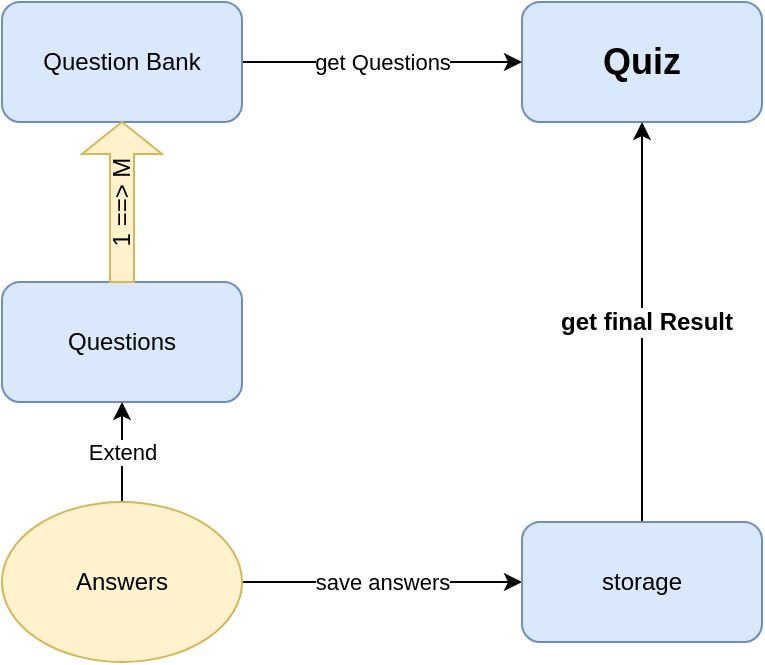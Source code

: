 <mxfile>
    <diagram id="vlVYLwcPZozrbz_n6LVa" name="Page-1">
        <mxGraphModel dx="1044" dy="475" grid="1" gridSize="10" guides="1" tooltips="1" connect="1" arrows="1" fold="1" page="1" pageScale="1" pageWidth="850" pageHeight="1100" math="0" shadow="0">
            <root>
                <mxCell id="0"/>
                <mxCell id="1" parent="0"/>
                <mxCell id="2" value="&lt;b&gt;&lt;font style=&quot;font-size: 18px;&quot;&gt;Quiz&lt;/font&gt;&lt;/b&gt;" style="rounded=1;whiteSpace=wrap;html=1;fillColor=#dae8fc;strokeColor=#6c8ebf;" vertex="1" parent="1">
                    <mxGeometry x="495" y="200" width="120" height="60" as="geometry"/>
                </mxCell>
                <mxCell id="3" value="Questions" style="rounded=1;whiteSpace=wrap;html=1;fillColor=#dae8fc;strokeColor=#6c8ebf;" vertex="1" parent="1">
                    <mxGeometry x="235" y="340" width="120" height="60" as="geometry"/>
                </mxCell>
                <mxCell id="6" value="Extend" style="edgeStyle=none;html=1;entryX=0.5;entryY=1;entryDx=0;entryDy=0;" edge="1" parent="1" source="5" target="3">
                    <mxGeometry relative="1" as="geometry"/>
                </mxCell>
                <mxCell id="23" value="&lt;b&gt;&lt;font style=&quot;font-size: 12px;&quot;&gt;get final Result&lt;/font&gt;&lt;/b&gt;" style="edgeStyle=none;html=1;entryX=0.5;entryY=1;entryDx=0;entryDy=0;exitX=0.5;exitY=0;exitDx=0;exitDy=0;" edge="1" parent="1" source="18" target="2">
                    <mxGeometry x="0.005" y="-2" relative="1" as="geometry">
                        <Array as="points"/>
                        <mxPoint as="offset"/>
                    </mxGeometry>
                </mxCell>
                <mxCell id="24" value="save answers" style="edgeStyle=none;html=1;exitX=1;exitY=0.5;exitDx=0;exitDy=0;entryX=0;entryY=0.5;entryDx=0;entryDy=0;" edge="1" parent="1" source="5" target="18">
                    <mxGeometry relative="1" as="geometry"/>
                </mxCell>
                <mxCell id="5" value="Answers" style="ellipse;whiteSpace=wrap;html=1;fillColor=#fff2cc;strokeColor=#d6b656;" vertex="1" parent="1">
                    <mxGeometry x="235" y="450" width="120" height="80" as="geometry"/>
                </mxCell>
                <mxCell id="20" value="get Questions" style="edgeStyle=none;html=1;exitX=1;exitY=0.5;exitDx=0;exitDy=0;entryX=0;entryY=0.5;entryDx=0;entryDy=0;" edge="1" parent="1" source="7" target="2">
                    <mxGeometry relative="1" as="geometry"/>
                </mxCell>
                <mxCell id="7" value="Question Bank" style="rounded=1;whiteSpace=wrap;html=1;fillColor=#dae8fc;strokeColor=#6c8ebf;" vertex="1" parent="1">
                    <mxGeometry x="235" y="200" width="120" height="60" as="geometry"/>
                </mxCell>
                <mxCell id="17" value="1 ==&amp;gt; M" style="shape=singleArrow;whiteSpace=wrap;html=1;rotation=-90;fillColor=#fff2cc;strokeColor=#d6b656;" vertex="1" parent="1">
                    <mxGeometry x="255" y="280" width="80" height="40" as="geometry"/>
                </mxCell>
                <mxCell id="18" value="storage" style="rounded=1;whiteSpace=wrap;html=1;fillColor=#dae8fc;strokeColor=#6c8ebf;" vertex="1" parent="1">
                    <mxGeometry x="495" y="460" width="120" height="60" as="geometry"/>
                </mxCell>
            </root>
        </mxGraphModel>
    </diagram>
</mxfile>